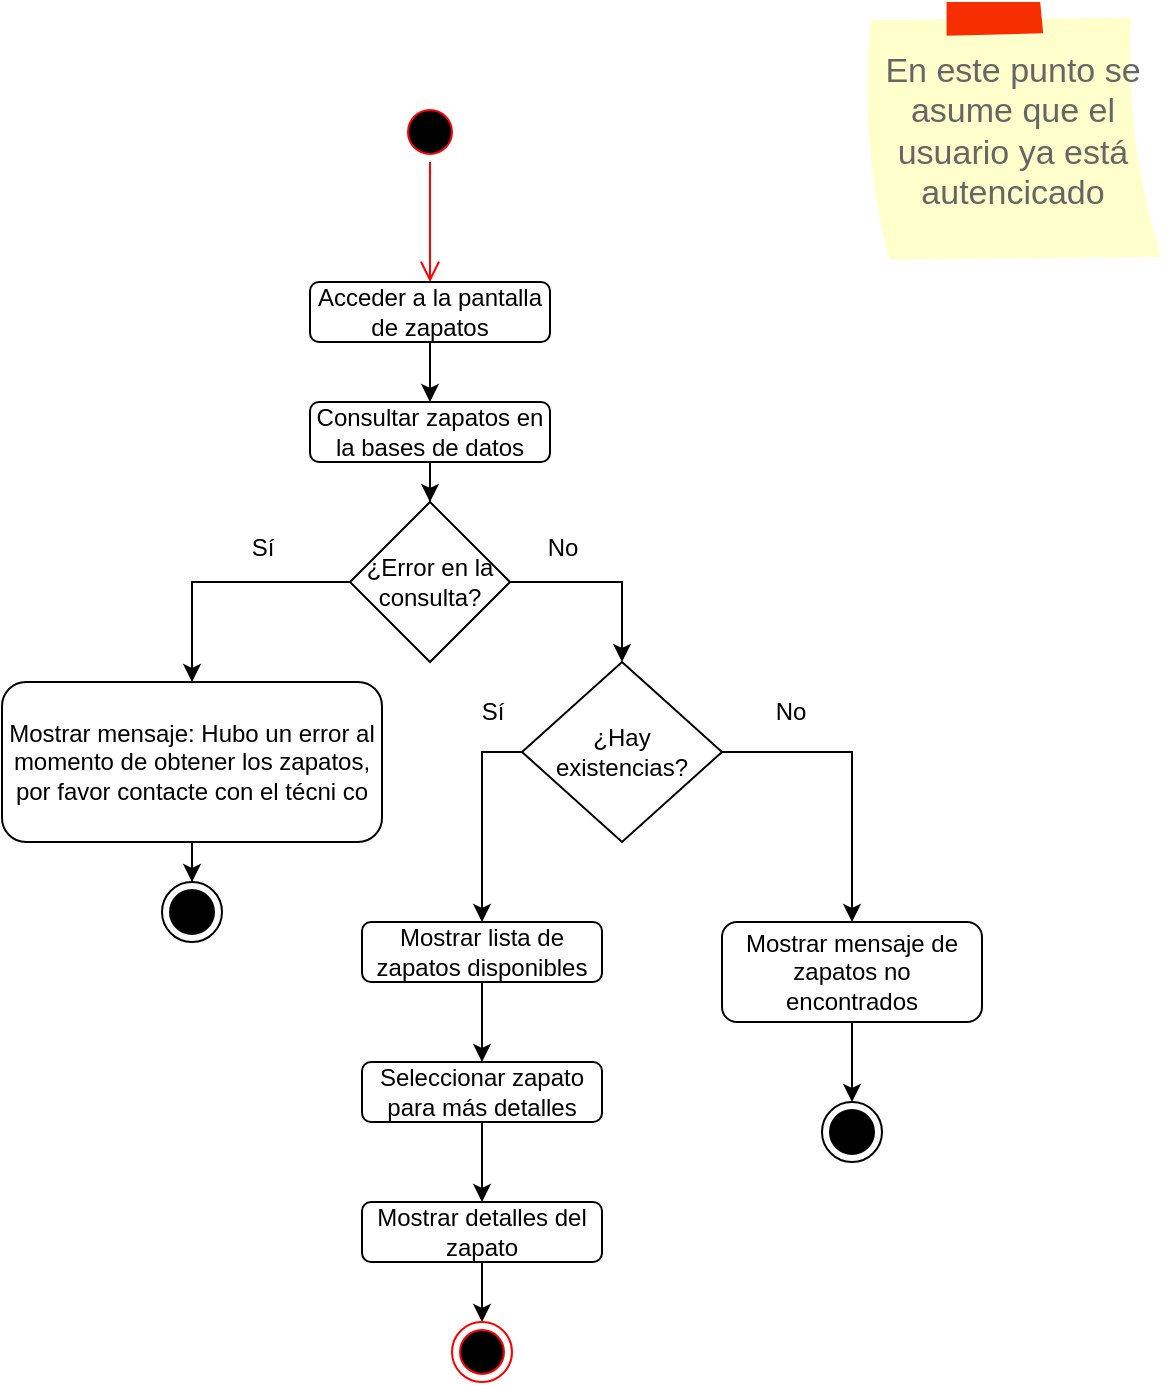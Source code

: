 <mxfile version="24.6.4" type="device">
  <diagram name="Página-1" id="cRDdvzmO0vVrcLv-pNC9">
    <mxGraphModel dx="871" dy="1157" grid="1" gridSize="10" guides="1" tooltips="1" connect="1" arrows="1" fold="1" page="1" pageScale="1" pageWidth="827" pageHeight="1169" math="0" shadow="0">
      <root>
        <mxCell id="0" />
        <mxCell id="1" parent="0" />
        <mxCell id="JXf-ynh_k44b_h4Liy5j-1" value="En este punto se asume que el usuario ya está autencicado" style="strokeWidth=1;shadow=0;dashed=0;align=center;html=1;shape=mxgraph.mockup.text.stickyNote2;fontColor=#666666;mainText=;fontSize=17;whiteSpace=wrap;fillColor=#ffffcc;strokeColor=#F62E00;" vertex="1" parent="1">
          <mxGeometry x="630" y="80" width="151" height="130" as="geometry" />
        </mxCell>
        <mxCell id="JXf-ynh_k44b_h4Liy5j-2" value="" style="ellipse;html=1;shape=endState;fillColor=#000000;strokeColor=default;" vertex="1" parent="1">
          <mxGeometry x="610" y="630" width="30" height="30" as="geometry" />
        </mxCell>
        <mxCell id="JXf-ynh_k44b_h4Liy5j-3" value="" style="shape=mxgraph.sysml.x;" vertex="1" parent="1">
          <mxGeometry x="620" y="640" width="10" height="10" as="geometry" />
        </mxCell>
        <mxCell id="JXf-ynh_k44b_h4Liy5j-4" value="" style="ellipse;html=1;shape=startState;fillColor=#000000;strokeColor=#ff0000;" vertex="1" parent="1">
          <mxGeometry x="399" y="130" width="30" height="30" as="geometry" />
        </mxCell>
        <mxCell id="JXf-ynh_k44b_h4Liy5j-5" value="" style="edgeStyle=orthogonalEdgeStyle;html=1;verticalAlign=bottom;endArrow=open;endSize=8;strokeColor=#ff0000;rounded=0;" edge="1" source="JXf-ynh_k44b_h4Liy5j-4" parent="1">
          <mxGeometry relative="1" as="geometry">
            <mxPoint x="414" y="220" as="targetPoint" />
          </mxGeometry>
        </mxCell>
        <mxCell id="JXf-ynh_k44b_h4Liy5j-25" style="edgeStyle=orthogonalEdgeStyle;rounded=0;orthogonalLoop=1;jettySize=auto;html=1;" edge="1" parent="1" source="JXf-ynh_k44b_h4Liy5j-6" target="JXf-ynh_k44b_h4Liy5j-7">
          <mxGeometry relative="1" as="geometry" />
        </mxCell>
        <mxCell id="JXf-ynh_k44b_h4Liy5j-6" value="Acceder a la pantalla de zapatos" style="rounded=1;whiteSpace=wrap;html=1;" vertex="1" parent="1">
          <mxGeometry x="354" y="220" width="120" height="30" as="geometry" />
        </mxCell>
        <mxCell id="JXf-ynh_k44b_h4Liy5j-26" style="edgeStyle=orthogonalEdgeStyle;rounded=0;orthogonalLoop=1;jettySize=auto;html=1;" edge="1" parent="1" source="JXf-ynh_k44b_h4Liy5j-7" target="JXf-ynh_k44b_h4Liy5j-8">
          <mxGeometry relative="1" as="geometry" />
        </mxCell>
        <mxCell id="JXf-ynh_k44b_h4Liy5j-7" value="Consultar zapatos en la bases de datos" style="rounded=1;whiteSpace=wrap;html=1;" vertex="1" parent="1">
          <mxGeometry x="354" y="280" width="120" height="30" as="geometry" />
        </mxCell>
        <mxCell id="JXf-ynh_k44b_h4Liy5j-10" style="edgeStyle=orthogonalEdgeStyle;rounded=0;orthogonalLoop=1;jettySize=auto;html=1;entryX=0.5;entryY=0;entryDx=0;entryDy=0;exitX=0;exitY=0.5;exitDx=0;exitDy=0;" edge="1" parent="1" source="JXf-ynh_k44b_h4Liy5j-8" target="JXf-ynh_k44b_h4Liy5j-9">
          <mxGeometry relative="1" as="geometry" />
        </mxCell>
        <mxCell id="JXf-ynh_k44b_h4Liy5j-13" style="edgeStyle=orthogonalEdgeStyle;rounded=0;orthogonalLoop=1;jettySize=auto;html=1;entryX=0.5;entryY=0;entryDx=0;entryDy=0;" edge="1" parent="1" source="JXf-ynh_k44b_h4Liy5j-8" target="JXf-ynh_k44b_h4Liy5j-12">
          <mxGeometry relative="1" as="geometry" />
        </mxCell>
        <mxCell id="JXf-ynh_k44b_h4Liy5j-8" value="¿Error en la consulta?" style="rhombus;whiteSpace=wrap;html=1;" vertex="1" parent="1">
          <mxGeometry x="374" y="330" width="80" height="80" as="geometry" />
        </mxCell>
        <mxCell id="JXf-ynh_k44b_h4Liy5j-30" style="edgeStyle=orthogonalEdgeStyle;rounded=0;orthogonalLoop=1;jettySize=auto;html=1;entryX=0.5;entryY=0;entryDx=0;entryDy=0;" edge="1" parent="1" source="JXf-ynh_k44b_h4Liy5j-9" target="JXf-ynh_k44b_h4Liy5j-27">
          <mxGeometry relative="1" as="geometry" />
        </mxCell>
        <mxCell id="JXf-ynh_k44b_h4Liy5j-9" value="Mostrar mensaje: Hubo un error al momento de obtener los zapatos, por favor contacte con el técni co" style="rounded=1;whiteSpace=wrap;html=1;" vertex="1" parent="1">
          <mxGeometry x="200" y="420" width="190" height="80" as="geometry" />
        </mxCell>
        <mxCell id="JXf-ynh_k44b_h4Liy5j-11" value="Sí" style="text;html=1;align=center;verticalAlign=middle;resizable=0;points=[];autosize=1;strokeColor=none;fillColor=none;" vertex="1" parent="1">
          <mxGeometry x="315" y="338" width="30" height="30" as="geometry" />
        </mxCell>
        <mxCell id="JXf-ynh_k44b_h4Liy5j-17" style="edgeStyle=orthogonalEdgeStyle;rounded=0;orthogonalLoop=1;jettySize=auto;html=1;exitX=1;exitY=0.5;exitDx=0;exitDy=0;" edge="1" parent="1" source="JXf-ynh_k44b_h4Liy5j-12" target="JXf-ynh_k44b_h4Liy5j-16">
          <mxGeometry relative="1" as="geometry" />
        </mxCell>
        <mxCell id="JXf-ynh_k44b_h4Liy5j-18" style="edgeStyle=orthogonalEdgeStyle;rounded=0;orthogonalLoop=1;jettySize=auto;html=1;exitX=0;exitY=0.5;exitDx=0;exitDy=0;" edge="1" parent="1" source="JXf-ynh_k44b_h4Liy5j-12" target="JXf-ynh_k44b_h4Liy5j-15">
          <mxGeometry relative="1" as="geometry" />
        </mxCell>
        <mxCell id="JXf-ynh_k44b_h4Liy5j-12" value="¿Hay existencias?" style="rhombus;whiteSpace=wrap;html=1;" vertex="1" parent="1">
          <mxGeometry x="460" y="410" width="100" height="90" as="geometry" />
        </mxCell>
        <mxCell id="JXf-ynh_k44b_h4Liy5j-14" value="No" style="text;html=1;align=center;verticalAlign=middle;resizable=0;points=[];autosize=1;strokeColor=none;fillColor=none;" vertex="1" parent="1">
          <mxGeometry x="460" y="338" width="40" height="30" as="geometry" />
        </mxCell>
        <mxCell id="JXf-ynh_k44b_h4Liy5j-23" style="edgeStyle=orthogonalEdgeStyle;rounded=0;orthogonalLoop=1;jettySize=auto;html=1;" edge="1" parent="1" source="JXf-ynh_k44b_h4Liy5j-15" target="JXf-ynh_k44b_h4Liy5j-21">
          <mxGeometry relative="1" as="geometry" />
        </mxCell>
        <mxCell id="JXf-ynh_k44b_h4Liy5j-15" value="Mostrar lista de zapatos disponibles" style="rounded=1;whiteSpace=wrap;html=1;" vertex="1" parent="1">
          <mxGeometry x="380" y="540" width="120" height="30" as="geometry" />
        </mxCell>
        <mxCell id="JXf-ynh_k44b_h4Liy5j-31" style="edgeStyle=orthogonalEdgeStyle;rounded=0;orthogonalLoop=1;jettySize=auto;html=1;" edge="1" parent="1" source="JXf-ynh_k44b_h4Liy5j-16" target="JXf-ynh_k44b_h4Liy5j-2">
          <mxGeometry relative="1" as="geometry" />
        </mxCell>
        <mxCell id="JXf-ynh_k44b_h4Liy5j-16" value="Mostrar mensaje de zapatos no encontrados" style="rounded=1;whiteSpace=wrap;html=1;" vertex="1" parent="1">
          <mxGeometry x="560" y="540" width="130" height="50" as="geometry" />
        </mxCell>
        <mxCell id="JXf-ynh_k44b_h4Liy5j-19" value="Sí" style="text;html=1;align=center;verticalAlign=middle;resizable=0;points=[];autosize=1;strokeColor=none;fillColor=none;" vertex="1" parent="1">
          <mxGeometry x="430" y="420" width="30" height="30" as="geometry" />
        </mxCell>
        <mxCell id="JXf-ynh_k44b_h4Liy5j-20" value="No" style="text;html=1;align=center;verticalAlign=middle;resizable=0;points=[];autosize=1;strokeColor=none;fillColor=none;" vertex="1" parent="1">
          <mxGeometry x="573.5" y="420" width="40" height="30" as="geometry" />
        </mxCell>
        <mxCell id="JXf-ynh_k44b_h4Liy5j-24" style="edgeStyle=orthogonalEdgeStyle;rounded=0;orthogonalLoop=1;jettySize=auto;html=1;" edge="1" parent="1" source="JXf-ynh_k44b_h4Liy5j-21" target="JXf-ynh_k44b_h4Liy5j-22">
          <mxGeometry relative="1" as="geometry" />
        </mxCell>
        <mxCell id="JXf-ynh_k44b_h4Liy5j-21" value="Seleccionar zapato para más detalles" style="rounded=1;whiteSpace=wrap;html=1;" vertex="1" parent="1">
          <mxGeometry x="380" y="610" width="120" height="30" as="geometry" />
        </mxCell>
        <mxCell id="JXf-ynh_k44b_h4Liy5j-33" style="edgeStyle=orthogonalEdgeStyle;rounded=0;orthogonalLoop=1;jettySize=auto;html=1;" edge="1" parent="1" source="JXf-ynh_k44b_h4Liy5j-22" target="JXf-ynh_k44b_h4Liy5j-32">
          <mxGeometry relative="1" as="geometry" />
        </mxCell>
        <mxCell id="JXf-ynh_k44b_h4Liy5j-22" value="Mostrar detalles del zapato" style="rounded=1;whiteSpace=wrap;html=1;" vertex="1" parent="1">
          <mxGeometry x="380" y="680" width="120" height="30" as="geometry" />
        </mxCell>
        <mxCell id="JXf-ynh_k44b_h4Liy5j-27" value="" style="ellipse;html=1;shape=endState;fillColor=#000000;strokeColor=default;" vertex="1" parent="1">
          <mxGeometry x="280" y="520" width="30" height="30" as="geometry" />
        </mxCell>
        <mxCell id="JXf-ynh_k44b_h4Liy5j-28" value="" style="shape=mxgraph.sysml.x;" vertex="1" parent="1">
          <mxGeometry x="290" y="530" width="10" height="10" as="geometry" />
        </mxCell>
        <mxCell id="JXf-ynh_k44b_h4Liy5j-32" value="" style="ellipse;html=1;shape=endState;fillColor=#000000;strokeColor=#ff0000;" vertex="1" parent="1">
          <mxGeometry x="425" y="740" width="30" height="30" as="geometry" />
        </mxCell>
      </root>
    </mxGraphModel>
  </diagram>
</mxfile>
